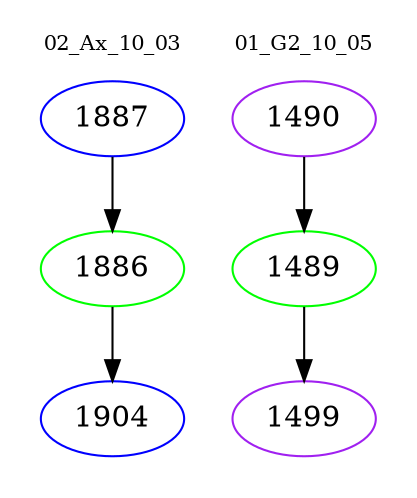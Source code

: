 digraph{
subgraph cluster_0 {
color = white
label = "02_Ax_10_03";
fontsize=10;
T0_1887 [label="1887", color="blue"]
T0_1887 -> T0_1886 [color="black"]
T0_1886 [label="1886", color="green"]
T0_1886 -> T0_1904 [color="black"]
T0_1904 [label="1904", color="blue"]
}
subgraph cluster_1 {
color = white
label = "01_G2_10_05";
fontsize=10;
T1_1490 [label="1490", color="purple"]
T1_1490 -> T1_1489 [color="black"]
T1_1489 [label="1489", color="green"]
T1_1489 -> T1_1499 [color="black"]
T1_1499 [label="1499", color="purple"]
}
}
